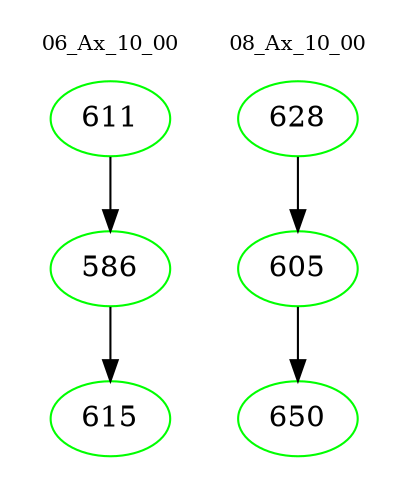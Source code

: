 digraph{
subgraph cluster_0 {
color = white
label = "06_Ax_10_00";
fontsize=10;
T0_611 [label="611", color="green"]
T0_611 -> T0_586 [color="black"]
T0_586 [label="586", color="green"]
T0_586 -> T0_615 [color="black"]
T0_615 [label="615", color="green"]
}
subgraph cluster_1 {
color = white
label = "08_Ax_10_00";
fontsize=10;
T1_628 [label="628", color="green"]
T1_628 -> T1_605 [color="black"]
T1_605 [label="605", color="green"]
T1_605 -> T1_650 [color="black"]
T1_650 [label="650", color="green"]
}
}
